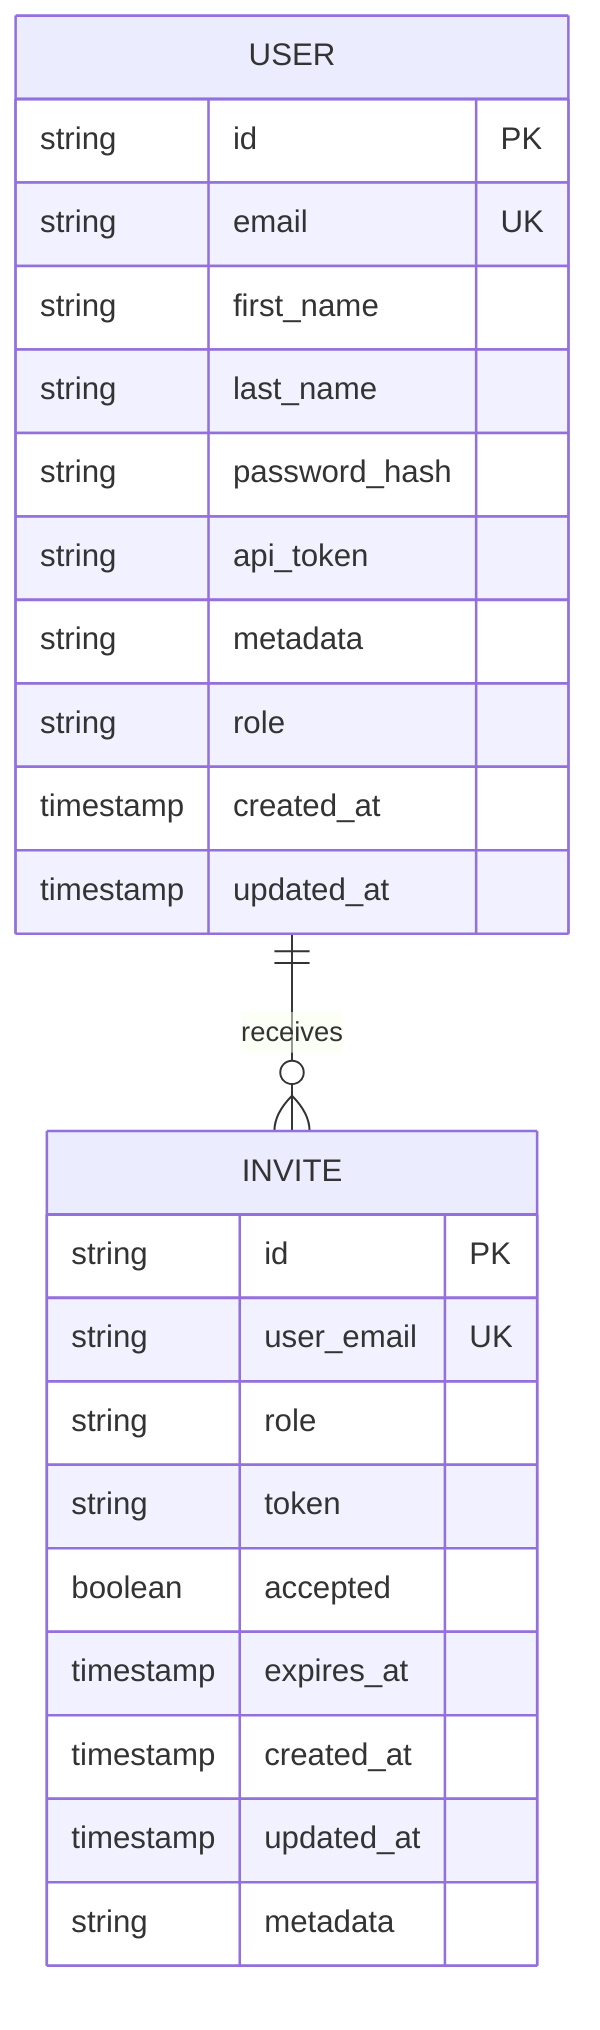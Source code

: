 erDiagram
    USER {
        string id PK
        string email UK
        string first_name
        string last_name
        string password_hash
        string api_token
        string metadata
        string role
        timestamp created_at
        timestamp updated_at
    }
    
    INVITE {
        string id PK
        string user_email UK
        string role
        string token
        boolean accepted
        timestamp expires_at
        timestamp created_at
        timestamp updated_at
        string metadata
    }
    
    USER ||--o{ INVITE : receives